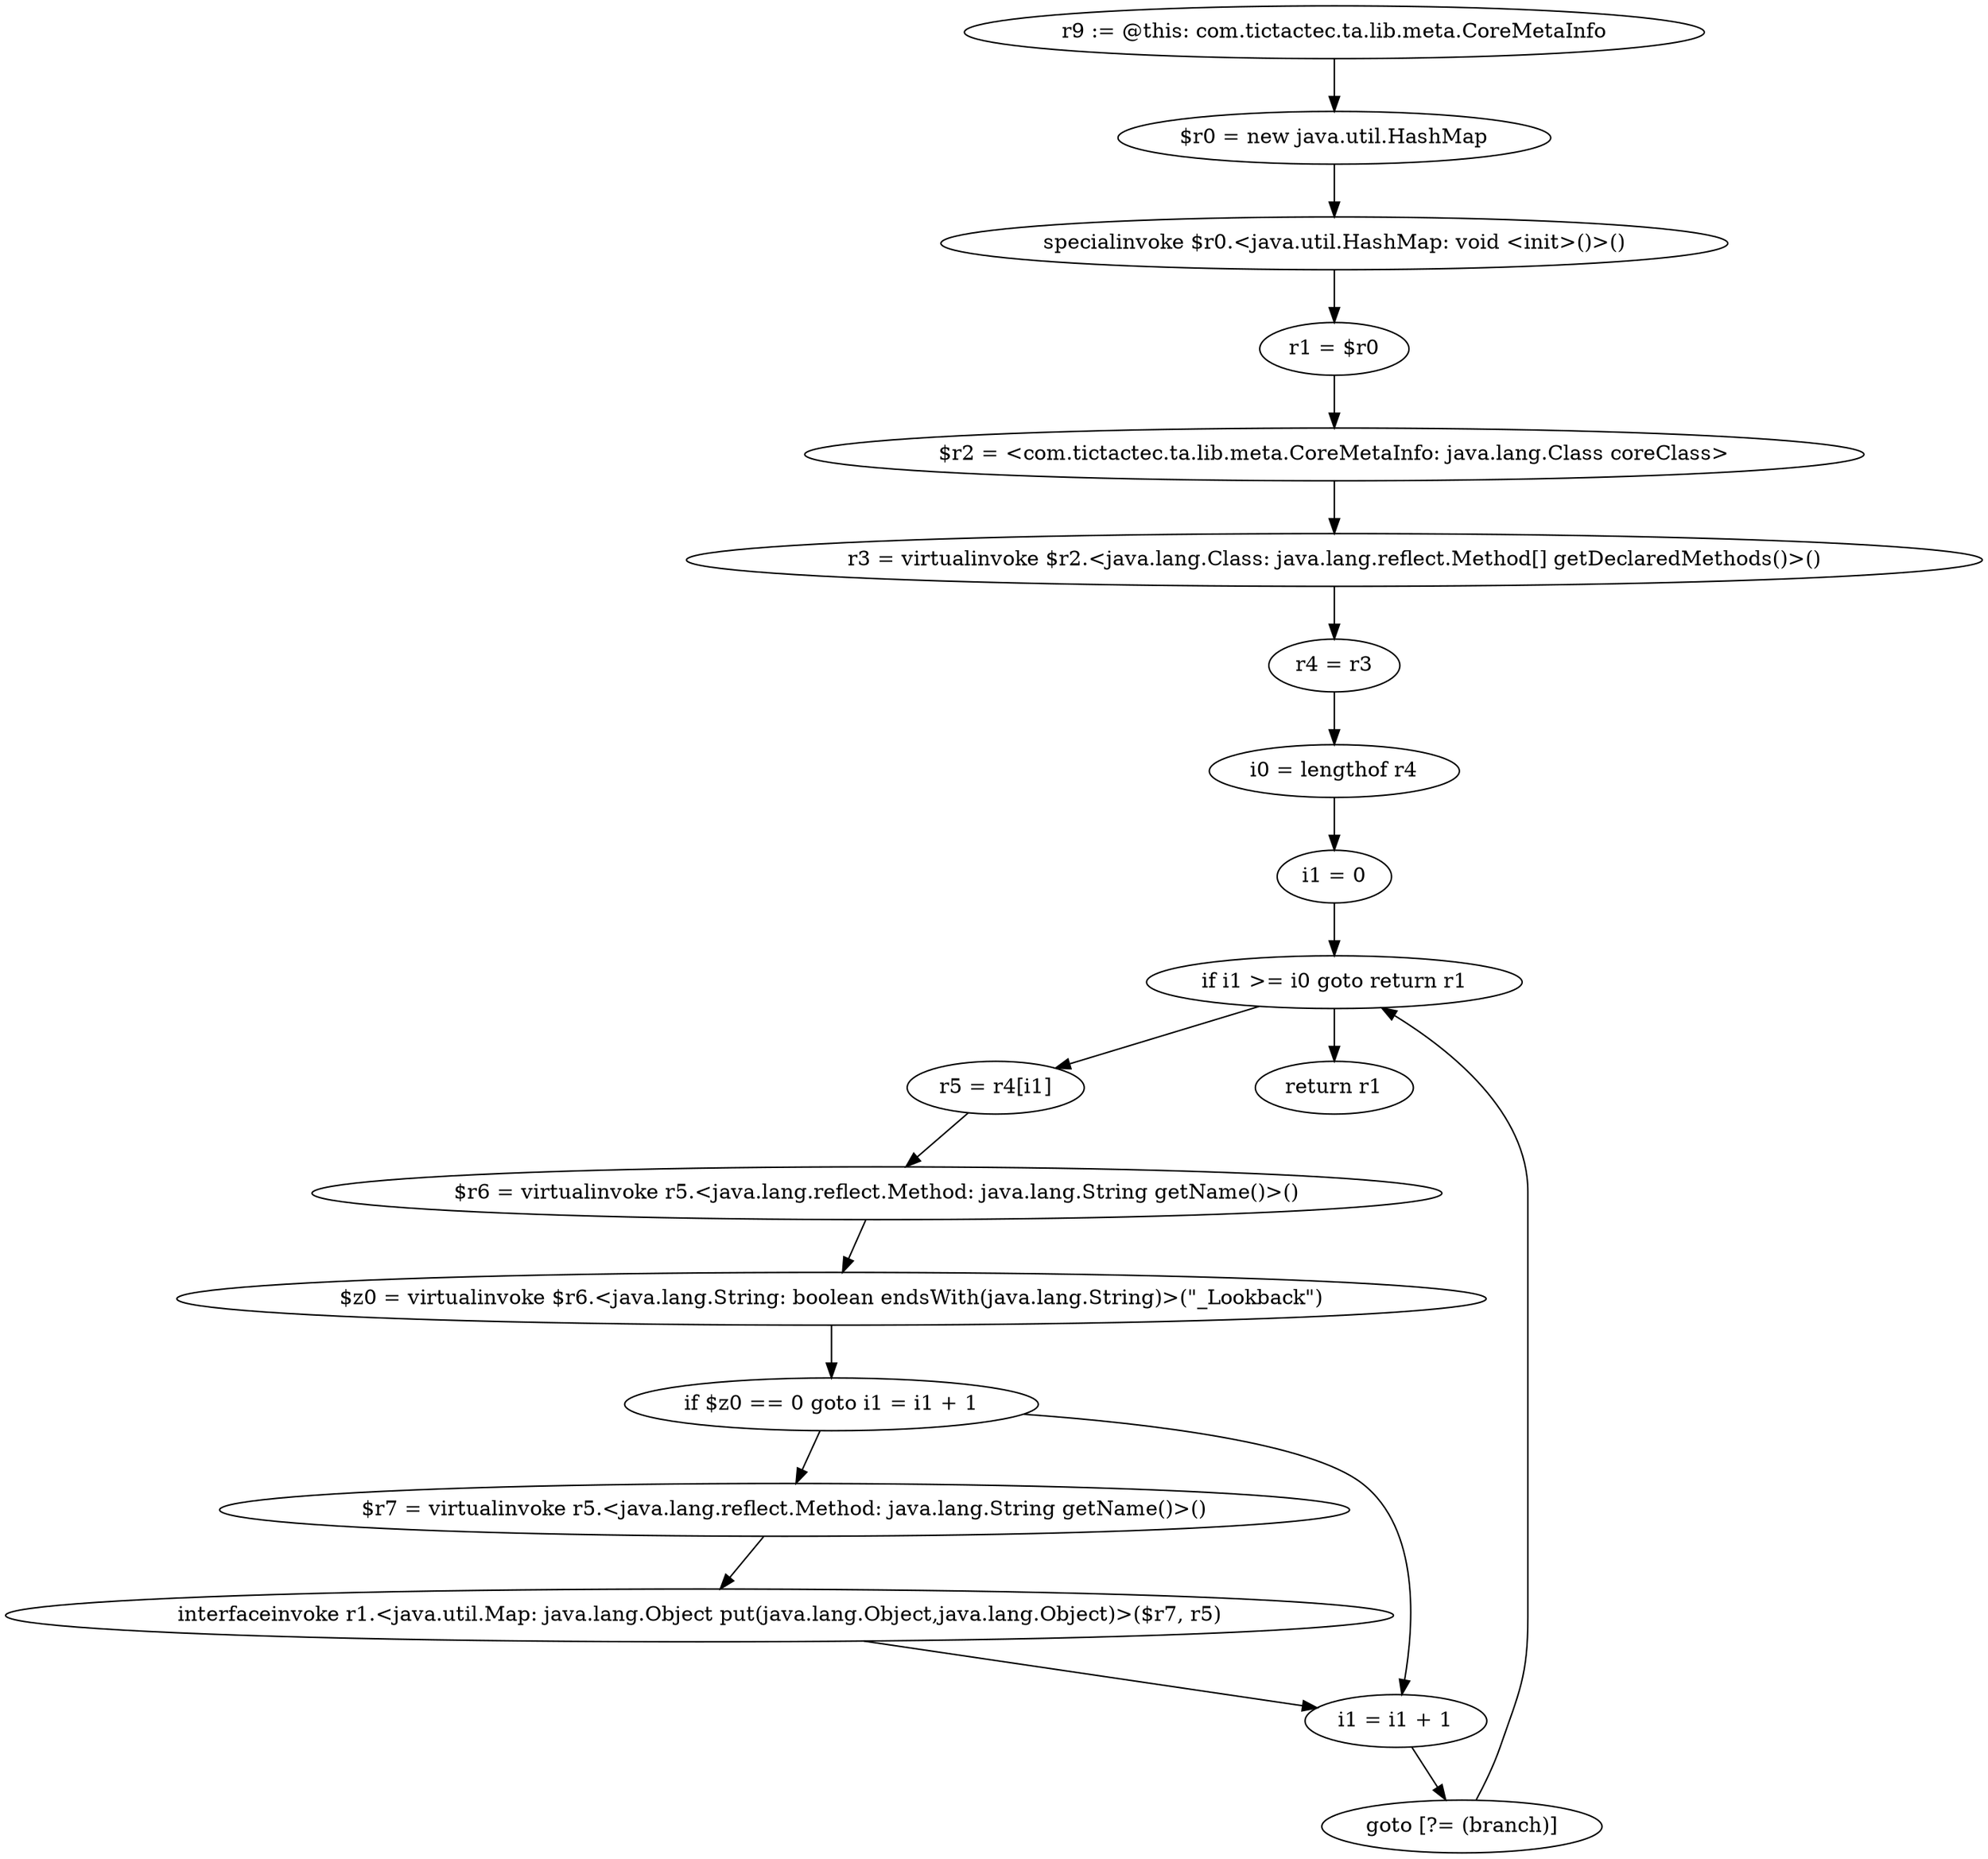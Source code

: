 digraph "unitGraph" {
    "r9 := @this: com.tictactec.ta.lib.meta.CoreMetaInfo"
    "$r0 = new java.util.HashMap"
    "specialinvoke $r0.<java.util.HashMap: void <init>()>()"
    "r1 = $r0"
    "$r2 = <com.tictactec.ta.lib.meta.CoreMetaInfo: java.lang.Class coreClass>"
    "r3 = virtualinvoke $r2.<java.lang.Class: java.lang.reflect.Method[] getDeclaredMethods()>()"
    "r4 = r3"
    "i0 = lengthof r4"
    "i1 = 0"
    "if i1 >= i0 goto return r1"
    "r5 = r4[i1]"
    "$r6 = virtualinvoke r5.<java.lang.reflect.Method: java.lang.String getName()>()"
    "$z0 = virtualinvoke $r6.<java.lang.String: boolean endsWith(java.lang.String)>(\"_Lookback\")"
    "if $z0 == 0 goto i1 = i1 + 1"
    "$r7 = virtualinvoke r5.<java.lang.reflect.Method: java.lang.String getName()>()"
    "interfaceinvoke r1.<java.util.Map: java.lang.Object put(java.lang.Object,java.lang.Object)>($r7, r5)"
    "i1 = i1 + 1"
    "goto [?= (branch)]"
    "return r1"
    "r9 := @this: com.tictactec.ta.lib.meta.CoreMetaInfo"->"$r0 = new java.util.HashMap";
    "$r0 = new java.util.HashMap"->"specialinvoke $r0.<java.util.HashMap: void <init>()>()";
    "specialinvoke $r0.<java.util.HashMap: void <init>()>()"->"r1 = $r0";
    "r1 = $r0"->"$r2 = <com.tictactec.ta.lib.meta.CoreMetaInfo: java.lang.Class coreClass>";
    "$r2 = <com.tictactec.ta.lib.meta.CoreMetaInfo: java.lang.Class coreClass>"->"r3 = virtualinvoke $r2.<java.lang.Class: java.lang.reflect.Method[] getDeclaredMethods()>()";
    "r3 = virtualinvoke $r2.<java.lang.Class: java.lang.reflect.Method[] getDeclaredMethods()>()"->"r4 = r3";
    "r4 = r3"->"i0 = lengthof r4";
    "i0 = lengthof r4"->"i1 = 0";
    "i1 = 0"->"if i1 >= i0 goto return r1";
    "if i1 >= i0 goto return r1"->"r5 = r4[i1]";
    "if i1 >= i0 goto return r1"->"return r1";
    "r5 = r4[i1]"->"$r6 = virtualinvoke r5.<java.lang.reflect.Method: java.lang.String getName()>()";
    "$r6 = virtualinvoke r5.<java.lang.reflect.Method: java.lang.String getName()>()"->"$z0 = virtualinvoke $r6.<java.lang.String: boolean endsWith(java.lang.String)>(\"_Lookback\")";
    "$z0 = virtualinvoke $r6.<java.lang.String: boolean endsWith(java.lang.String)>(\"_Lookback\")"->"if $z0 == 0 goto i1 = i1 + 1";
    "if $z0 == 0 goto i1 = i1 + 1"->"$r7 = virtualinvoke r5.<java.lang.reflect.Method: java.lang.String getName()>()";
    "if $z0 == 0 goto i1 = i1 + 1"->"i1 = i1 + 1";
    "$r7 = virtualinvoke r5.<java.lang.reflect.Method: java.lang.String getName()>()"->"interfaceinvoke r1.<java.util.Map: java.lang.Object put(java.lang.Object,java.lang.Object)>($r7, r5)";
    "interfaceinvoke r1.<java.util.Map: java.lang.Object put(java.lang.Object,java.lang.Object)>($r7, r5)"->"i1 = i1 + 1";
    "i1 = i1 + 1"->"goto [?= (branch)]";
    "goto [?= (branch)]"->"if i1 >= i0 goto return r1";
}
